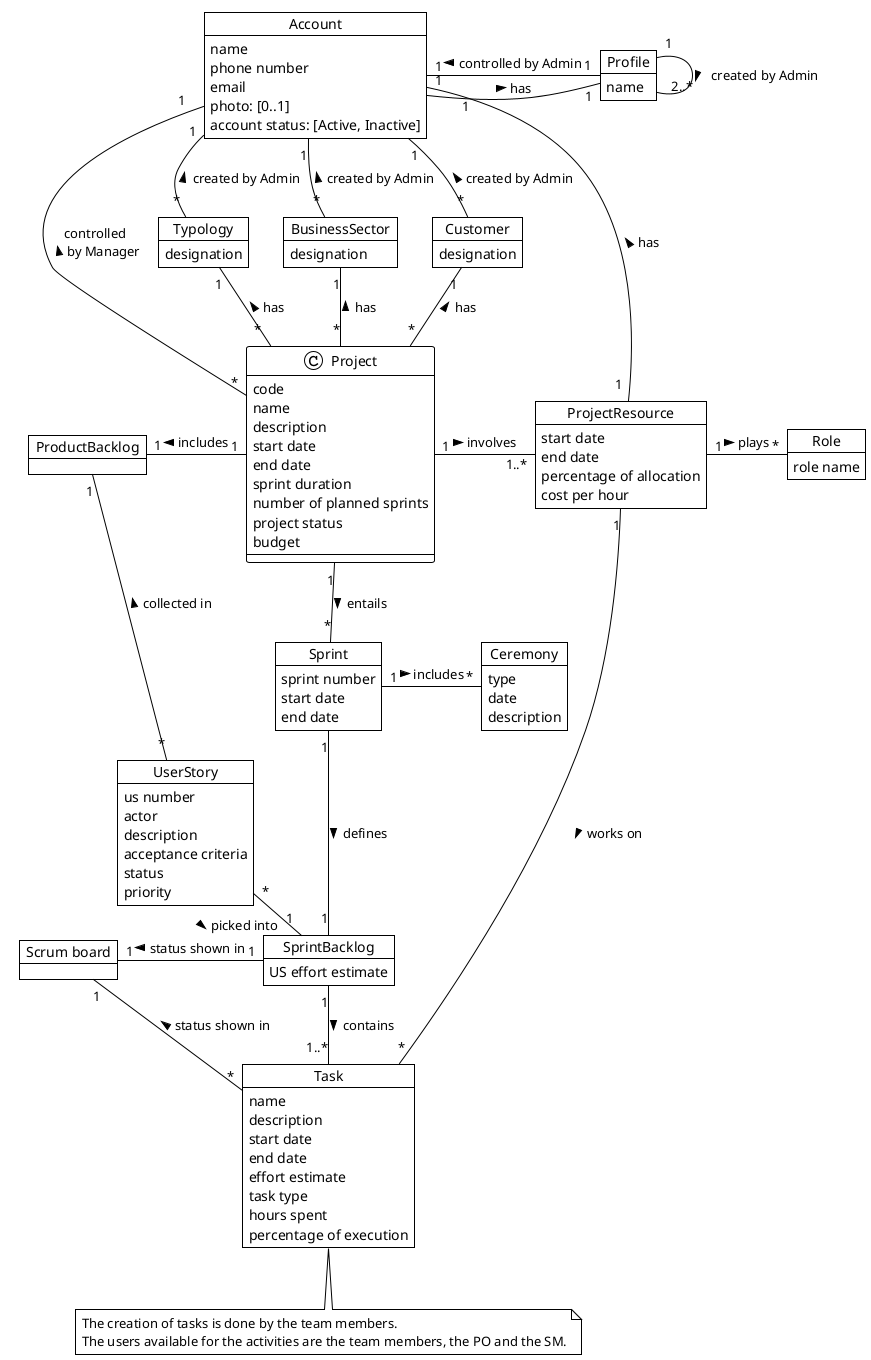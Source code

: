  @startuml
!theme plain

'skinparam linetype polyline

'--- part relevant to sprint 1

Object Account {
name
phone number
email
photo: [0..1]
account status: [Active, Inactive]
}

Object Profile {
name
}

Object "ProjectResource" as PR {
start date
end date
percentage of allocation
cost per hour
}

Account "        1"-right- "    1" Profile : has >
Account "1"-- "1" Profile : controlled by Admin <
Account "1   " --- "*" Project : controlled \n by Manager <
Account "1" -right- " 1  " PR : has <
PR "1..*" -left- "1" Project : involves <

Object Typology {
designation
}

Account "1" -down-"*" Typology : created by Admin <
Typology "1" -- "                                   *" Project : has <

Object "BusinessSector" as BS {
designation
}

Account "1" -down- "*" BS : created by Admin <
BS "1" -- "*" Project : has <

Object Customer {
designation
}

Account "1" -down- "*" Customer : created by Admin <
Customer "1" -- "*" Project : has <

Object Project {
code
name
description
start date
end date
sprint duration
number of planned sprints
project status
budget
' Report could be its own conceptual class, but we are not modelling with detail yet
'Report
}

' following the Association Class Role pattern (Fig.11) from "Modeling Roles"
' Role attributes does not include Project Code because Larman says to avoid attributes that are like "foreign keys" (p.126)
Object Role {
role name
}


' here "Controls" includes "creates,lists,changes profile, activates, inactivates"
' following Larman p.113 to be parsimonious about associations


'--- additional stuff, not much detail for sprint 1
' put enduml tag before this comment to shorten diagram
Object "ProductBacklog" as PB

Object "UserStory" as US {
us number
actor
description
acceptance criteria
status
priority
}

Object Sprint {
sprint number
start date
end date
}

Object Ceremony {
type
date
description
}

Object "SprintBacklog" as SB {
US effort estimate
}

Object "Scrum board" as SC

Object Task {
name
description
start date
end date
effort estimate
task type
hours spent
percentage of execution
}

Profile "1" -down- "  2..*" Profile: created by Admin >
Project "1" -down- "*" Sprint: entails >
Project "1" -left- "1" PB: includes >
PB "1" -down- "*" US: collected in <
Sprint "1" -down- "1" SB: defines >
Sprint "1" -right- "*" Ceremony: includes >
US "*" -right- "1" SB: picked into >

PR "1" -right- "*" Role : plays >
SB "1" -down- "   1..*" Task: contains >
SB "1" -left- "1" SC: status shown in >
PR "1" -down- "*" Task: works on >
SC "1" -down- "*" Task: status shown in <
' note on link: The creation of tasks is done by the team members.
' The users available for the activities are the team members, the PO and the SM.

note "The creation of tasks is done by the team members.\nThe users available for the activities are the team members, the PO and the SM." as N1
Task .down. N1

@enduml

